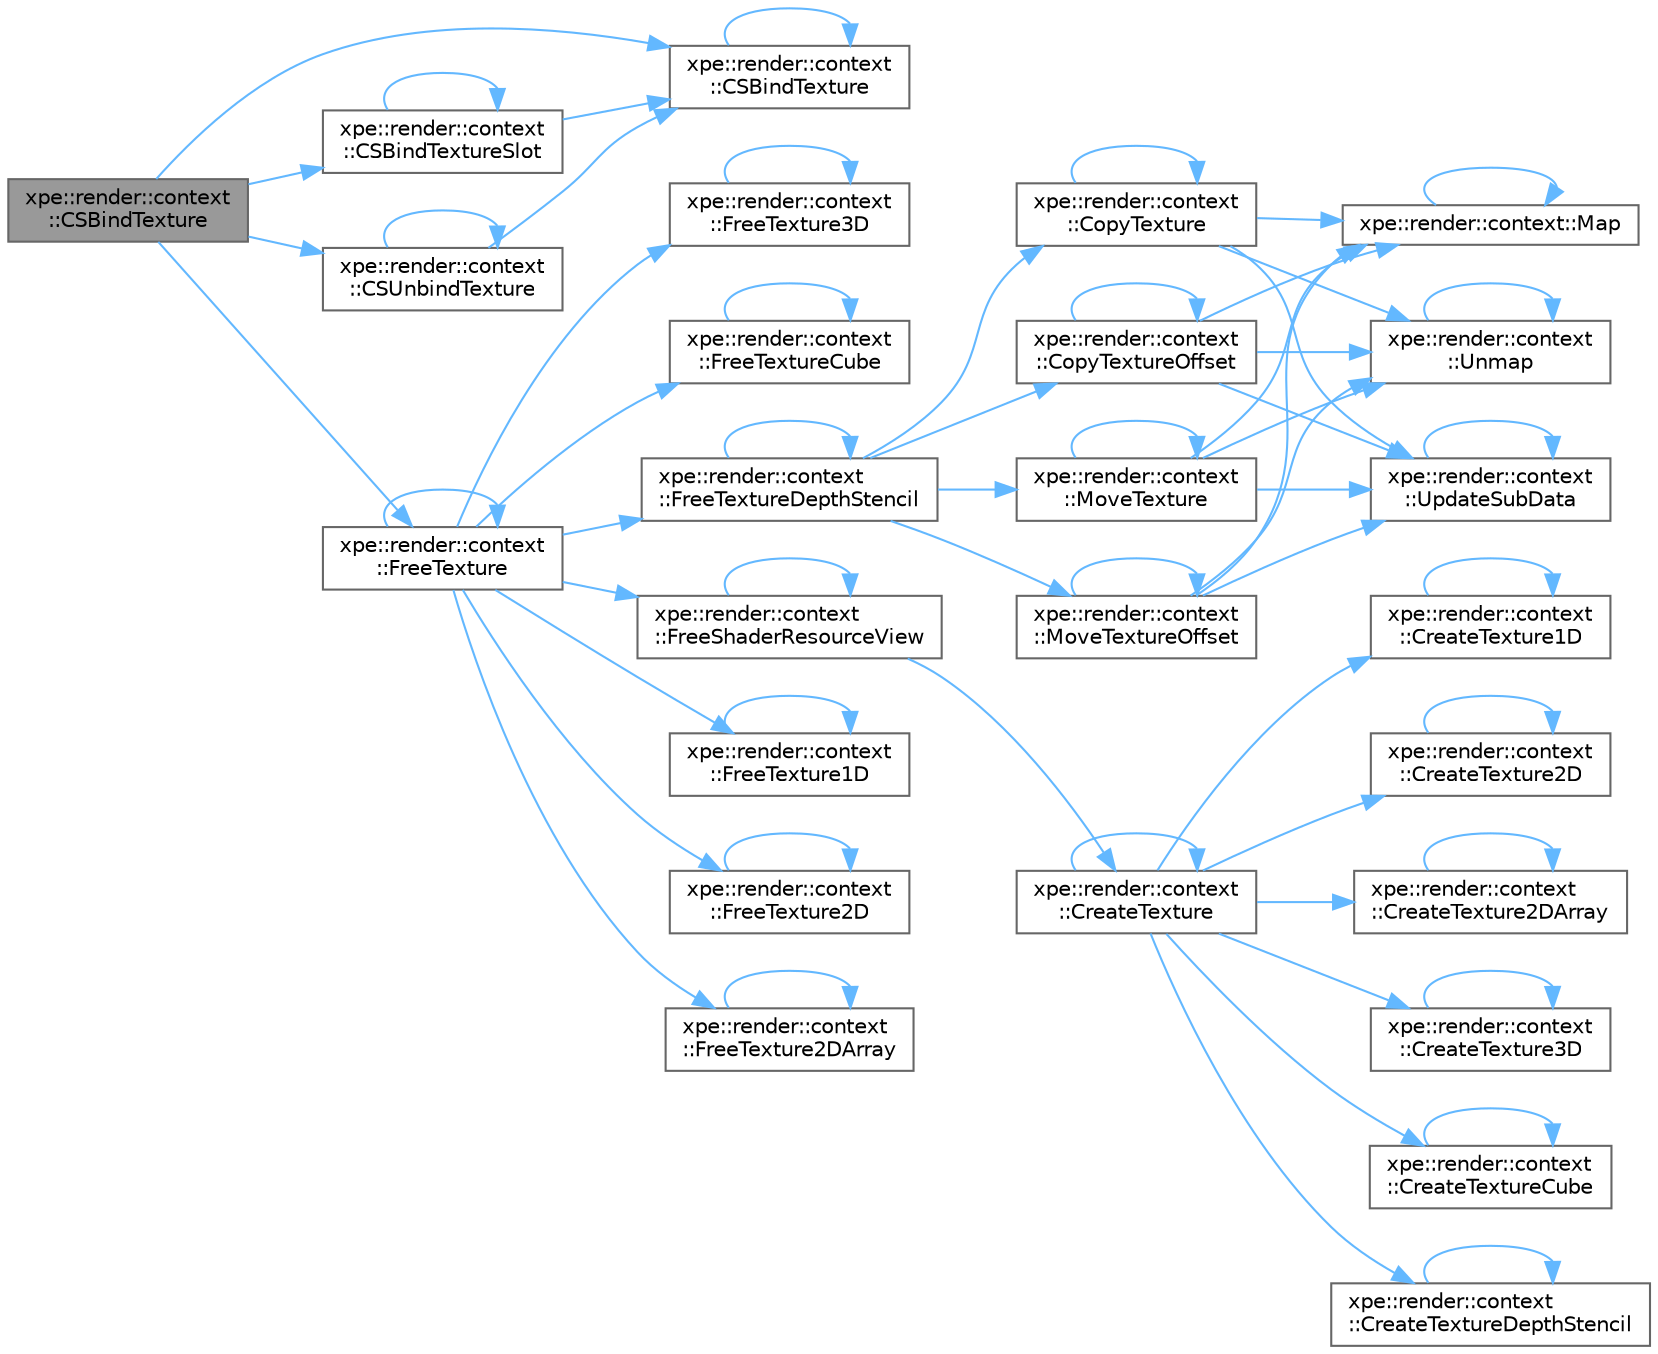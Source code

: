 digraph "xpe::render::context::CSBindTexture"
{
 // LATEX_PDF_SIZE
  bgcolor="transparent";
  edge [fontname=Helvetica,fontsize=10,labelfontname=Helvetica,labelfontsize=10];
  node [fontname=Helvetica,fontsize=10,shape=box,height=0.2,width=0.4];
  rankdir="LR";
  Node1 [id="Node000001",label="xpe::render::context\l::CSBindTexture",height=0.2,width=0.4,color="gray40", fillcolor="grey60", style="filled", fontcolor="black",tooltip=" "];
  Node1 -> Node2 [id="edge123_Node000001_Node000002",color="steelblue1",style="solid",tooltip=" "];
  Node2 [id="Node000002",label="xpe::render::context\l::CSBindTexture",height=0.2,width=0.4,color="grey40", fillcolor="white", style="filled",URL="$namespacexpe_1_1render_1_1context.html#a83f07f64f99cfcab75b888e1ec9d5293",tooltip=" "];
  Node2 -> Node2 [id="edge124_Node000002_Node000002",color="steelblue1",style="solid",tooltip=" "];
  Node1 -> Node3 [id="edge125_Node000001_Node000003",color="steelblue1",style="solid",tooltip=" "];
  Node3 [id="Node000003",label="xpe::render::context\l::CSBindTextureSlot",height=0.2,width=0.4,color="grey40", fillcolor="white", style="filled",URL="$namespacexpe_1_1render_1_1context.html#a89a891d549871c5a14a1c9ffe6a362a9",tooltip=" "];
  Node3 -> Node2 [id="edge126_Node000003_Node000002",color="steelblue1",style="solid",tooltip=" "];
  Node3 -> Node3 [id="edge127_Node000003_Node000003",color="steelblue1",style="solid",tooltip=" "];
  Node1 -> Node4 [id="edge128_Node000001_Node000004",color="steelblue1",style="solid",tooltip=" "];
  Node4 [id="Node000004",label="xpe::render::context\l::CSUnbindTexture",height=0.2,width=0.4,color="grey40", fillcolor="white", style="filled",URL="$namespacexpe_1_1render_1_1context.html#a19beb1751169966a7ee0973cd0e6eb17",tooltip=" "];
  Node4 -> Node2 [id="edge129_Node000004_Node000002",color="steelblue1",style="solid",tooltip=" "];
  Node4 -> Node4 [id="edge130_Node000004_Node000004",color="steelblue1",style="solid",tooltip=" "];
  Node1 -> Node5 [id="edge131_Node000001_Node000005",color="steelblue1",style="solid",tooltip=" "];
  Node5 [id="Node000005",label="xpe::render::context\l::FreeTexture",height=0.2,width=0.4,color="grey40", fillcolor="white", style="filled",URL="$namespacexpe_1_1render_1_1context.html#ad9f56074521a5a0ab26fdaea101b6f58",tooltip=" "];
  Node5 -> Node6 [id="edge132_Node000005_Node000006",color="steelblue1",style="solid",tooltip=" "];
  Node6 [id="Node000006",label="xpe::render::context\l::FreeShaderResourceView",height=0.2,width=0.4,color="grey40", fillcolor="white", style="filled",URL="$namespacexpe_1_1render_1_1context.html#ab645a09c78f03af220fecf9d70f66046",tooltip=" "];
  Node6 -> Node7 [id="edge133_Node000006_Node000007",color="steelblue1",style="solid",tooltip=" "];
  Node7 [id="Node000007",label="xpe::render::context\l::CreateTexture",height=0.2,width=0.4,color="grey40", fillcolor="white", style="filled",URL="$namespacexpe_1_1render_1_1context.html#abbf0f19b8986fbcfb44dc1319a0d929c",tooltip=" "];
  Node7 -> Node7 [id="edge134_Node000007_Node000007",color="steelblue1",style="solid",tooltip=" "];
  Node7 -> Node8 [id="edge135_Node000007_Node000008",color="steelblue1",style="solid",tooltip=" "];
  Node8 [id="Node000008",label="xpe::render::context\l::CreateTexture1D",height=0.2,width=0.4,color="grey40", fillcolor="white", style="filled",URL="$namespacexpe_1_1render_1_1context.html#a3a582c1e42d2723c6ed55199dffa1388",tooltip=" "];
  Node8 -> Node8 [id="edge136_Node000008_Node000008",color="steelblue1",style="solid",tooltip=" "];
  Node7 -> Node9 [id="edge137_Node000007_Node000009",color="steelblue1",style="solid",tooltip=" "];
  Node9 [id="Node000009",label="xpe::render::context\l::CreateTexture2D",height=0.2,width=0.4,color="grey40", fillcolor="white", style="filled",URL="$namespacexpe_1_1render_1_1context.html#ae47b3b8018bd7eee48028b1d54e939ab",tooltip=" "];
  Node9 -> Node9 [id="edge138_Node000009_Node000009",color="steelblue1",style="solid",tooltip=" "];
  Node7 -> Node10 [id="edge139_Node000007_Node000010",color="steelblue1",style="solid",tooltip=" "];
  Node10 [id="Node000010",label="xpe::render::context\l::CreateTexture2DArray",height=0.2,width=0.4,color="grey40", fillcolor="white", style="filled",URL="$namespacexpe_1_1render_1_1context.html#abff1f0ac31f4a180d2d34a49d65a9b75",tooltip=" "];
  Node10 -> Node10 [id="edge140_Node000010_Node000010",color="steelblue1",style="solid",tooltip=" "];
  Node7 -> Node11 [id="edge141_Node000007_Node000011",color="steelblue1",style="solid",tooltip=" "];
  Node11 [id="Node000011",label="xpe::render::context\l::CreateTexture3D",height=0.2,width=0.4,color="grey40", fillcolor="white", style="filled",URL="$namespacexpe_1_1render_1_1context.html#a764b5dd46b1c2311d955375b60ac0e21",tooltip=" "];
  Node11 -> Node11 [id="edge142_Node000011_Node000011",color="steelblue1",style="solid",tooltip=" "];
  Node7 -> Node12 [id="edge143_Node000007_Node000012",color="steelblue1",style="solid",tooltip=" "];
  Node12 [id="Node000012",label="xpe::render::context\l::CreateTextureCube",height=0.2,width=0.4,color="grey40", fillcolor="white", style="filled",URL="$namespacexpe_1_1render_1_1context.html#a76ed1d16ec42691a55ec5ebcb87fc452",tooltip=" "];
  Node12 -> Node12 [id="edge144_Node000012_Node000012",color="steelblue1",style="solid",tooltip=" "];
  Node7 -> Node13 [id="edge145_Node000007_Node000013",color="steelblue1",style="solid",tooltip=" "];
  Node13 [id="Node000013",label="xpe::render::context\l::CreateTextureDepthStencil",height=0.2,width=0.4,color="grey40", fillcolor="white", style="filled",URL="$namespacexpe_1_1render_1_1context.html#a77dff8ef52c9bf1912037df988aaeb7a",tooltip=" "];
  Node13 -> Node13 [id="edge146_Node000013_Node000013",color="steelblue1",style="solid",tooltip=" "];
  Node6 -> Node6 [id="edge147_Node000006_Node000006",color="steelblue1",style="solid",tooltip=" "];
  Node5 -> Node5 [id="edge148_Node000005_Node000005",color="steelblue1",style="solid",tooltip=" "];
  Node5 -> Node14 [id="edge149_Node000005_Node000014",color="steelblue1",style="solid",tooltip=" "];
  Node14 [id="Node000014",label="xpe::render::context\l::FreeTexture1D",height=0.2,width=0.4,color="grey40", fillcolor="white", style="filled",URL="$namespacexpe_1_1render_1_1context.html#a143faa6f9a1a98ccc8693ed6b600b026",tooltip=" "];
  Node14 -> Node14 [id="edge150_Node000014_Node000014",color="steelblue1",style="solid",tooltip=" "];
  Node5 -> Node15 [id="edge151_Node000005_Node000015",color="steelblue1",style="solid",tooltip=" "];
  Node15 [id="Node000015",label="xpe::render::context\l::FreeTexture2D",height=0.2,width=0.4,color="grey40", fillcolor="white", style="filled",URL="$namespacexpe_1_1render_1_1context.html#a1ad2c5d4b1882d594db271a02185afc0",tooltip=" "];
  Node15 -> Node15 [id="edge152_Node000015_Node000015",color="steelblue1",style="solid",tooltip=" "];
  Node5 -> Node16 [id="edge153_Node000005_Node000016",color="steelblue1",style="solid",tooltip=" "];
  Node16 [id="Node000016",label="xpe::render::context\l::FreeTexture2DArray",height=0.2,width=0.4,color="grey40", fillcolor="white", style="filled",URL="$namespacexpe_1_1render_1_1context.html#ab5b80587e0e0a2ed7073c7d5442f550f",tooltip=" "];
  Node16 -> Node16 [id="edge154_Node000016_Node000016",color="steelblue1",style="solid",tooltip=" "];
  Node5 -> Node17 [id="edge155_Node000005_Node000017",color="steelblue1",style="solid",tooltip=" "];
  Node17 [id="Node000017",label="xpe::render::context\l::FreeTexture3D",height=0.2,width=0.4,color="grey40", fillcolor="white", style="filled",URL="$namespacexpe_1_1render_1_1context.html#a3bfe7da2d40a3f5687abaa367365f3c4",tooltip=" "];
  Node17 -> Node17 [id="edge156_Node000017_Node000017",color="steelblue1",style="solid",tooltip=" "];
  Node5 -> Node18 [id="edge157_Node000005_Node000018",color="steelblue1",style="solid",tooltip=" "];
  Node18 [id="Node000018",label="xpe::render::context\l::FreeTextureCube",height=0.2,width=0.4,color="grey40", fillcolor="white", style="filled",URL="$namespacexpe_1_1render_1_1context.html#a49902c69bdc635fcdd8fc28d9f60f283",tooltip=" "];
  Node18 -> Node18 [id="edge158_Node000018_Node000018",color="steelblue1",style="solid",tooltip=" "];
  Node5 -> Node19 [id="edge159_Node000005_Node000019",color="steelblue1",style="solid",tooltip=" "];
  Node19 [id="Node000019",label="xpe::render::context\l::FreeTextureDepthStencil",height=0.2,width=0.4,color="grey40", fillcolor="white", style="filled",URL="$namespacexpe_1_1render_1_1context.html#aee5cc723306d146fa933cc5374b44a8b",tooltip=" "];
  Node19 -> Node20 [id="edge160_Node000019_Node000020",color="steelblue1",style="solid",tooltip=" "];
  Node20 [id="Node000020",label="xpe::render::context\l::CopyTexture",height=0.2,width=0.4,color="grey40", fillcolor="white", style="filled",URL="$namespacexpe_1_1render_1_1context.html#ad3910232ff154a7f62321718e26b25ef",tooltip=" "];
  Node20 -> Node20 [id="edge161_Node000020_Node000020",color="steelblue1",style="solid",tooltip=" "];
  Node20 -> Node21 [id="edge162_Node000020_Node000021",color="steelblue1",style="solid",tooltip=" "];
  Node21 [id="Node000021",label="xpe::render::context::Map",height=0.2,width=0.4,color="grey40", fillcolor="white", style="filled",URL="$namespacexpe_1_1render_1_1context.html#a4307865df88da4fb54e36f929b6f88a5",tooltip=" "];
  Node21 -> Node21 [id="edge163_Node000021_Node000021",color="steelblue1",style="solid",tooltip=" "];
  Node20 -> Node22 [id="edge164_Node000020_Node000022",color="steelblue1",style="solid",tooltip=" "];
  Node22 [id="Node000022",label="xpe::render::context\l::Unmap",height=0.2,width=0.4,color="grey40", fillcolor="white", style="filled",URL="$namespacexpe_1_1render_1_1context.html#a32b89671df27bd47193c116873b60f3e",tooltip=" "];
  Node22 -> Node22 [id="edge165_Node000022_Node000022",color="steelblue1",style="solid",tooltip=" "];
  Node20 -> Node23 [id="edge166_Node000020_Node000023",color="steelblue1",style="solid",tooltip=" "];
  Node23 [id="Node000023",label="xpe::render::context\l::UpdateSubData",height=0.2,width=0.4,color="grey40", fillcolor="white", style="filled",URL="$namespacexpe_1_1render_1_1context.html#aada76b8212676ccbb3ad3e364b42f80e",tooltip=" "];
  Node23 -> Node23 [id="edge167_Node000023_Node000023",color="steelblue1",style="solid",tooltip=" "];
  Node19 -> Node24 [id="edge168_Node000019_Node000024",color="steelblue1",style="solid",tooltip=" "];
  Node24 [id="Node000024",label="xpe::render::context\l::CopyTextureOffset",height=0.2,width=0.4,color="grey40", fillcolor="white", style="filled",URL="$namespacexpe_1_1render_1_1context.html#a0c17c312b353723b43af3a1cf5407f13",tooltip=" "];
  Node24 -> Node24 [id="edge169_Node000024_Node000024",color="steelblue1",style="solid",tooltip=" "];
  Node24 -> Node21 [id="edge170_Node000024_Node000021",color="steelblue1",style="solid",tooltip=" "];
  Node24 -> Node22 [id="edge171_Node000024_Node000022",color="steelblue1",style="solid",tooltip=" "];
  Node24 -> Node23 [id="edge172_Node000024_Node000023",color="steelblue1",style="solid",tooltip=" "];
  Node19 -> Node19 [id="edge173_Node000019_Node000019",color="steelblue1",style="solid",tooltip=" "];
  Node19 -> Node25 [id="edge174_Node000019_Node000025",color="steelblue1",style="solid",tooltip=" "];
  Node25 [id="Node000025",label="xpe::render::context\l::MoveTexture",height=0.2,width=0.4,color="grey40", fillcolor="white", style="filled",URL="$namespacexpe_1_1render_1_1context.html#a3faab955dbc785ed504ae513dbc7389e",tooltip=" "];
  Node25 -> Node21 [id="edge175_Node000025_Node000021",color="steelblue1",style="solid",tooltip=" "];
  Node25 -> Node25 [id="edge176_Node000025_Node000025",color="steelblue1",style="solid",tooltip=" "];
  Node25 -> Node22 [id="edge177_Node000025_Node000022",color="steelblue1",style="solid",tooltip=" "];
  Node25 -> Node23 [id="edge178_Node000025_Node000023",color="steelblue1",style="solid",tooltip=" "];
  Node19 -> Node26 [id="edge179_Node000019_Node000026",color="steelblue1",style="solid",tooltip=" "];
  Node26 [id="Node000026",label="xpe::render::context\l::MoveTextureOffset",height=0.2,width=0.4,color="grey40", fillcolor="white", style="filled",URL="$namespacexpe_1_1render_1_1context.html#aec880a263a1e58be5380fe1aeb9c4462",tooltip=" "];
  Node26 -> Node21 [id="edge180_Node000026_Node000021",color="steelblue1",style="solid",tooltip=" "];
  Node26 -> Node26 [id="edge181_Node000026_Node000026",color="steelblue1",style="solid",tooltip=" "];
  Node26 -> Node22 [id="edge182_Node000026_Node000022",color="steelblue1",style="solid",tooltip=" "];
  Node26 -> Node23 [id="edge183_Node000026_Node000023",color="steelblue1",style="solid",tooltip=" "];
}
